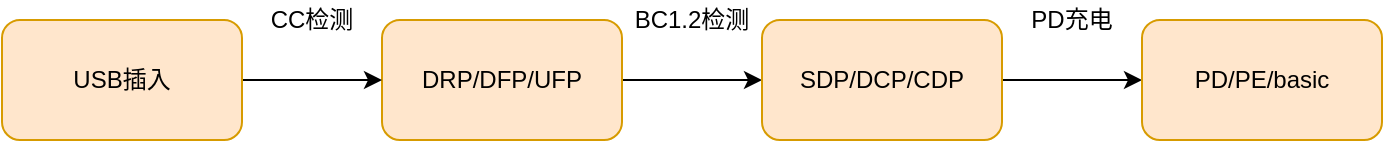 <mxfile version="13.6.2" type="device"><diagram id="Zn_rvyb9RqgCKKZ2buYU" name="Page-1"><mxGraphModel dx="1086" dy="806" grid="1" gridSize="10" guides="1" tooltips="1" connect="1" arrows="1" fold="1" page="1" pageScale="1" pageWidth="827" pageHeight="1169" math="0" shadow="0"><root><mxCell id="0"/><mxCell id="1" parent="0"/><mxCell id="jGpWA8ud4VoMiuJaDHOj-7" style="edgeStyle=orthogonalEdgeStyle;rounded=0;orthogonalLoop=1;jettySize=auto;html=1;exitX=1;exitY=0.5;exitDx=0;exitDy=0;entryX=0;entryY=0.5;entryDx=0;entryDy=0;" edge="1" parent="1" source="jGpWA8ud4VoMiuJaDHOj-1" target="jGpWA8ud4VoMiuJaDHOj-6"><mxGeometry relative="1" as="geometry"/></mxCell><mxCell id="jGpWA8ud4VoMiuJaDHOj-1" value="DRP/DFP/UFP" style="rounded=1;whiteSpace=wrap;html=1;fillColor=#ffe6cc;strokeColor=#d79b00;" vertex="1" parent="1"><mxGeometry x="320" y="250" width="120" height="60" as="geometry"/></mxCell><mxCell id="jGpWA8ud4VoMiuJaDHOj-4" style="edgeStyle=orthogonalEdgeStyle;rounded=0;orthogonalLoop=1;jettySize=auto;html=1;exitX=1;exitY=0.5;exitDx=0;exitDy=0;entryX=0;entryY=0.5;entryDx=0;entryDy=0;" edge="1" parent="1" source="jGpWA8ud4VoMiuJaDHOj-3" target="jGpWA8ud4VoMiuJaDHOj-1"><mxGeometry relative="1" as="geometry"/></mxCell><mxCell id="jGpWA8ud4VoMiuJaDHOj-3" value="USB插入" style="rounded=1;whiteSpace=wrap;html=1;fillColor=#ffe6cc;strokeColor=#d79b00;" vertex="1" parent="1"><mxGeometry x="130" y="250" width="120" height="60" as="geometry"/></mxCell><mxCell id="jGpWA8ud4VoMiuJaDHOj-5" value="CC检测" style="text;html=1;strokeColor=none;fillColor=none;align=center;verticalAlign=middle;whiteSpace=wrap;rounded=0;" vertex="1" parent="1"><mxGeometry x="250" y="240" width="70" height="20" as="geometry"/></mxCell><mxCell id="jGpWA8ud4VoMiuJaDHOj-10" style="edgeStyle=orthogonalEdgeStyle;rounded=0;orthogonalLoop=1;jettySize=auto;html=1;exitX=1;exitY=0.5;exitDx=0;exitDy=0;entryX=0;entryY=0.5;entryDx=0;entryDy=0;" edge="1" parent="1" source="jGpWA8ud4VoMiuJaDHOj-6" target="jGpWA8ud4VoMiuJaDHOj-9"><mxGeometry relative="1" as="geometry"/></mxCell><mxCell id="jGpWA8ud4VoMiuJaDHOj-6" value="SDP/DCP/CDP" style="rounded=1;whiteSpace=wrap;html=1;fillColor=#ffe6cc;strokeColor=#d79b00;" vertex="1" parent="1"><mxGeometry x="510" y="250" width="120" height="60" as="geometry"/></mxCell><mxCell id="jGpWA8ud4VoMiuJaDHOj-8" value="BC1.2检测" style="text;html=1;strokeColor=none;fillColor=none;align=center;verticalAlign=middle;whiteSpace=wrap;rounded=0;" vertex="1" parent="1"><mxGeometry x="440" y="240" width="70" height="20" as="geometry"/></mxCell><mxCell id="jGpWA8ud4VoMiuJaDHOj-9" value="PD/PE/basic" style="rounded=1;whiteSpace=wrap;html=1;fillColor=#ffe6cc;strokeColor=#d79b00;" vertex="1" parent="1"><mxGeometry x="700" y="250" width="120" height="60" as="geometry"/></mxCell><mxCell id="jGpWA8ud4VoMiuJaDHOj-11" value="PD充电" style="text;html=1;strokeColor=none;fillColor=none;align=center;verticalAlign=middle;whiteSpace=wrap;rounded=0;" vertex="1" parent="1"><mxGeometry x="630" y="240" width="70" height="20" as="geometry"/></mxCell></root></mxGraphModel></diagram></mxfile>